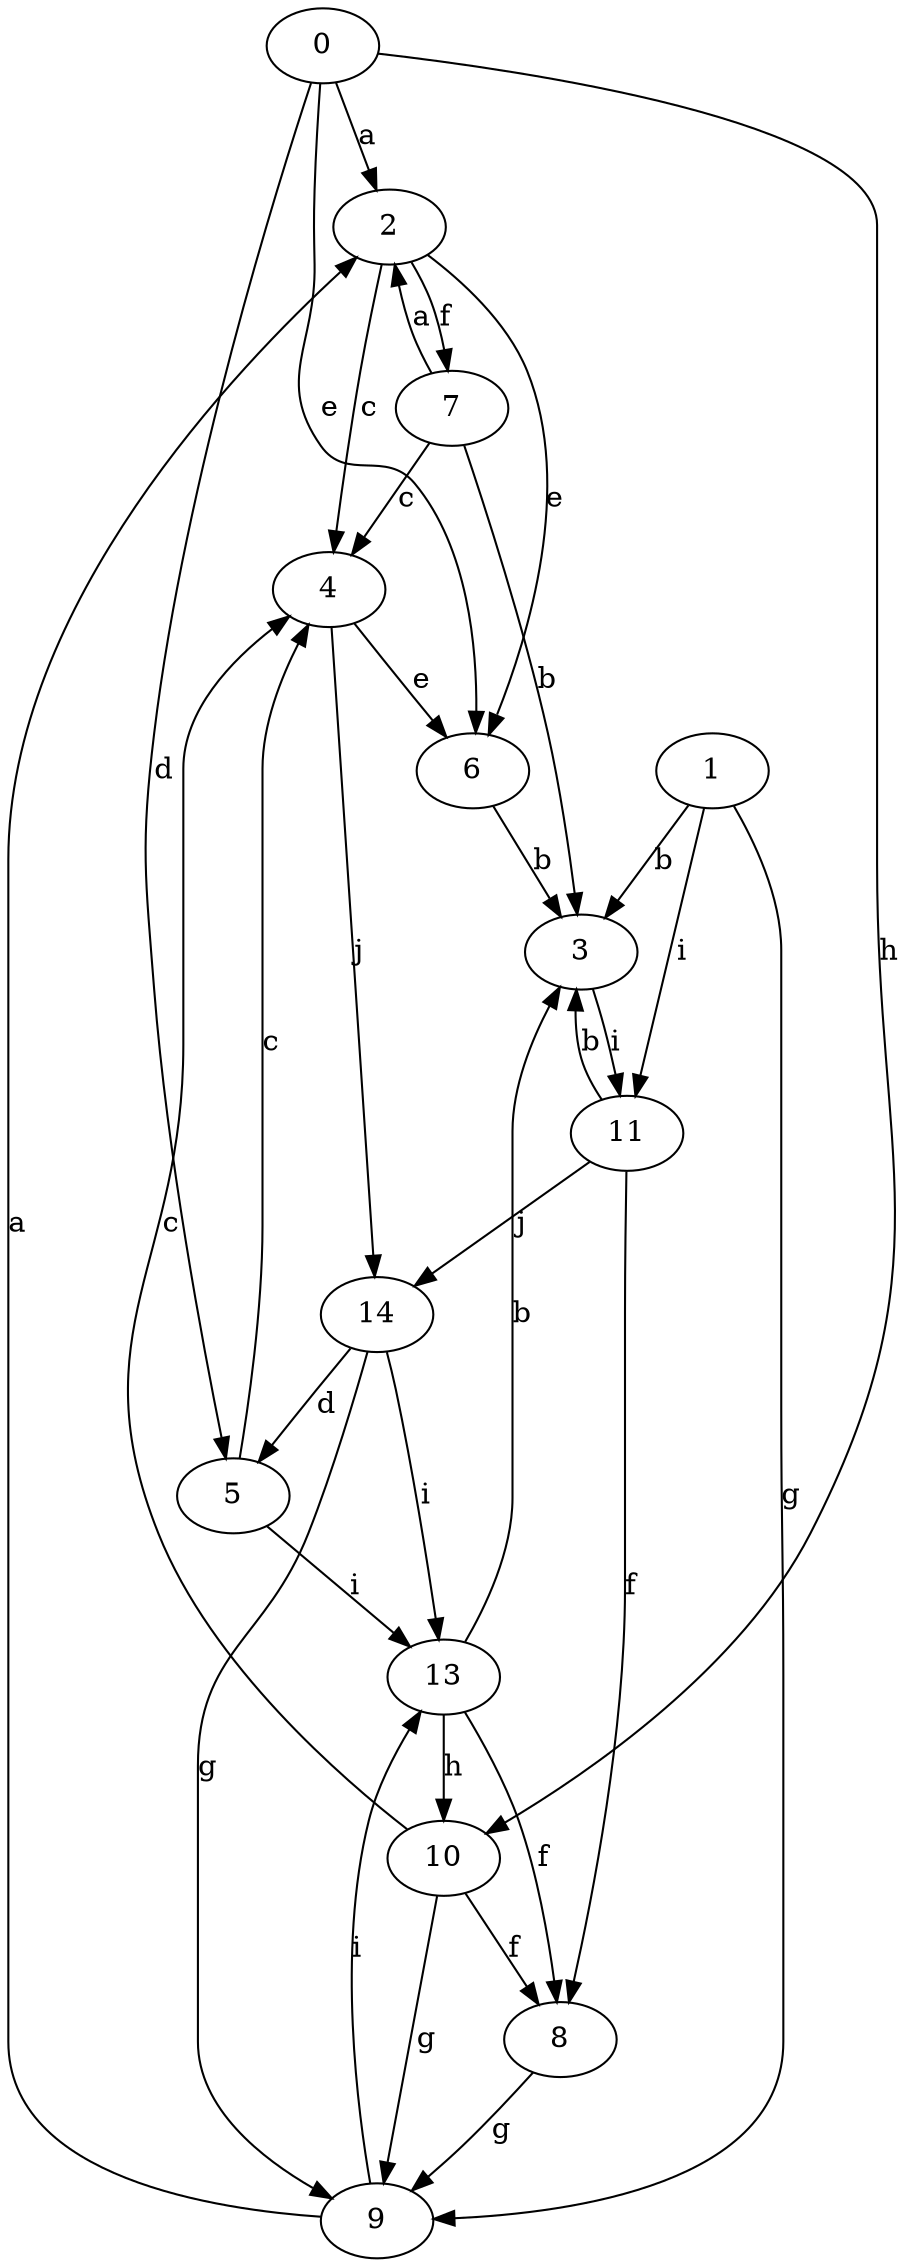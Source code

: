 strict digraph  {
0;
1;
2;
3;
4;
5;
6;
7;
8;
9;
10;
11;
13;
14;
0 -> 2  [label=a];
0 -> 5  [label=d];
0 -> 6  [label=e];
0 -> 10  [label=h];
1 -> 3  [label=b];
1 -> 9  [label=g];
1 -> 11  [label=i];
2 -> 4  [label=c];
2 -> 6  [label=e];
2 -> 7  [label=f];
3 -> 11  [label=i];
4 -> 6  [label=e];
4 -> 14  [label=j];
5 -> 4  [label=c];
5 -> 13  [label=i];
6 -> 3  [label=b];
7 -> 2  [label=a];
7 -> 3  [label=b];
7 -> 4  [label=c];
8 -> 9  [label=g];
9 -> 2  [label=a];
9 -> 13  [label=i];
10 -> 4  [label=c];
10 -> 8  [label=f];
10 -> 9  [label=g];
11 -> 3  [label=b];
11 -> 8  [label=f];
11 -> 14  [label=j];
13 -> 3  [label=b];
13 -> 8  [label=f];
13 -> 10  [label=h];
14 -> 5  [label=d];
14 -> 9  [label=g];
14 -> 13  [label=i];
}
